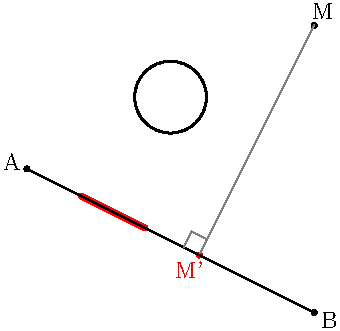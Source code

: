      import geometry;
    size(6cm);
    point A=(2,2); point B=(4,1); point M=(4,3);
    path cle=shift(3,2.5)*scale(.25)*unitcircle;
    draw(cle, linewidth(bp));

    transform proj=projection(A,B);
    point Mp=proj*M;

    draw(proj*cle, 1mm+red);
    dot("A", A, unit(A-B)); dot("B", B, unit(B-A));
    dot("M", M, unit(M-Mp));
    dot("M'", Mp, unit(Mp-M), red);
    draw(M--Mp, grey); draw(A--B);
    markrightangle(M,Mp,A, grey);
